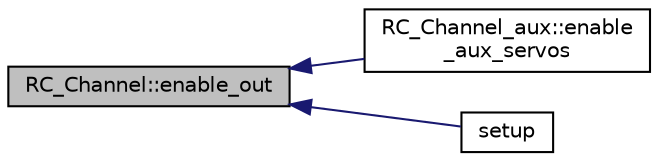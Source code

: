 digraph "RC_Channel::enable_out"
{
 // INTERACTIVE_SVG=YES
  edge [fontname="Helvetica",fontsize="10",labelfontname="Helvetica",labelfontsize="10"];
  node [fontname="Helvetica",fontsize="10",shape=record];
  rankdir="LR";
  Node1 [label="RC_Channel::enable_out",height=0.2,width=0.4,color="black", fillcolor="grey75", style="filled" fontcolor="black"];
  Node1 -> Node2 [dir="back",color="midnightblue",fontsize="10",style="solid",fontname="Helvetica"];
  Node2 [label="RC_Channel_aux::enable\l_aux_servos",height=0.2,width=0.4,color="black", fillcolor="white", style="filled",URL="$classRC__Channel__aux.html#a94bef65abca366d677d6d0a2c31af9c1",tooltip="Should be called after the the servo functions have been initialized. "];
  Node1 -> Node3 [dir="back",color="midnightblue",fontsize="10",style="solid",fontname="Helvetica"];
  Node3 [label="setup",height=0.2,width=0.4,color="black", fillcolor="white", style="filled",URL="$RC__Channel_8pde.html#a4fc01d736fe50cf5b977f755b675f11d"];
}
